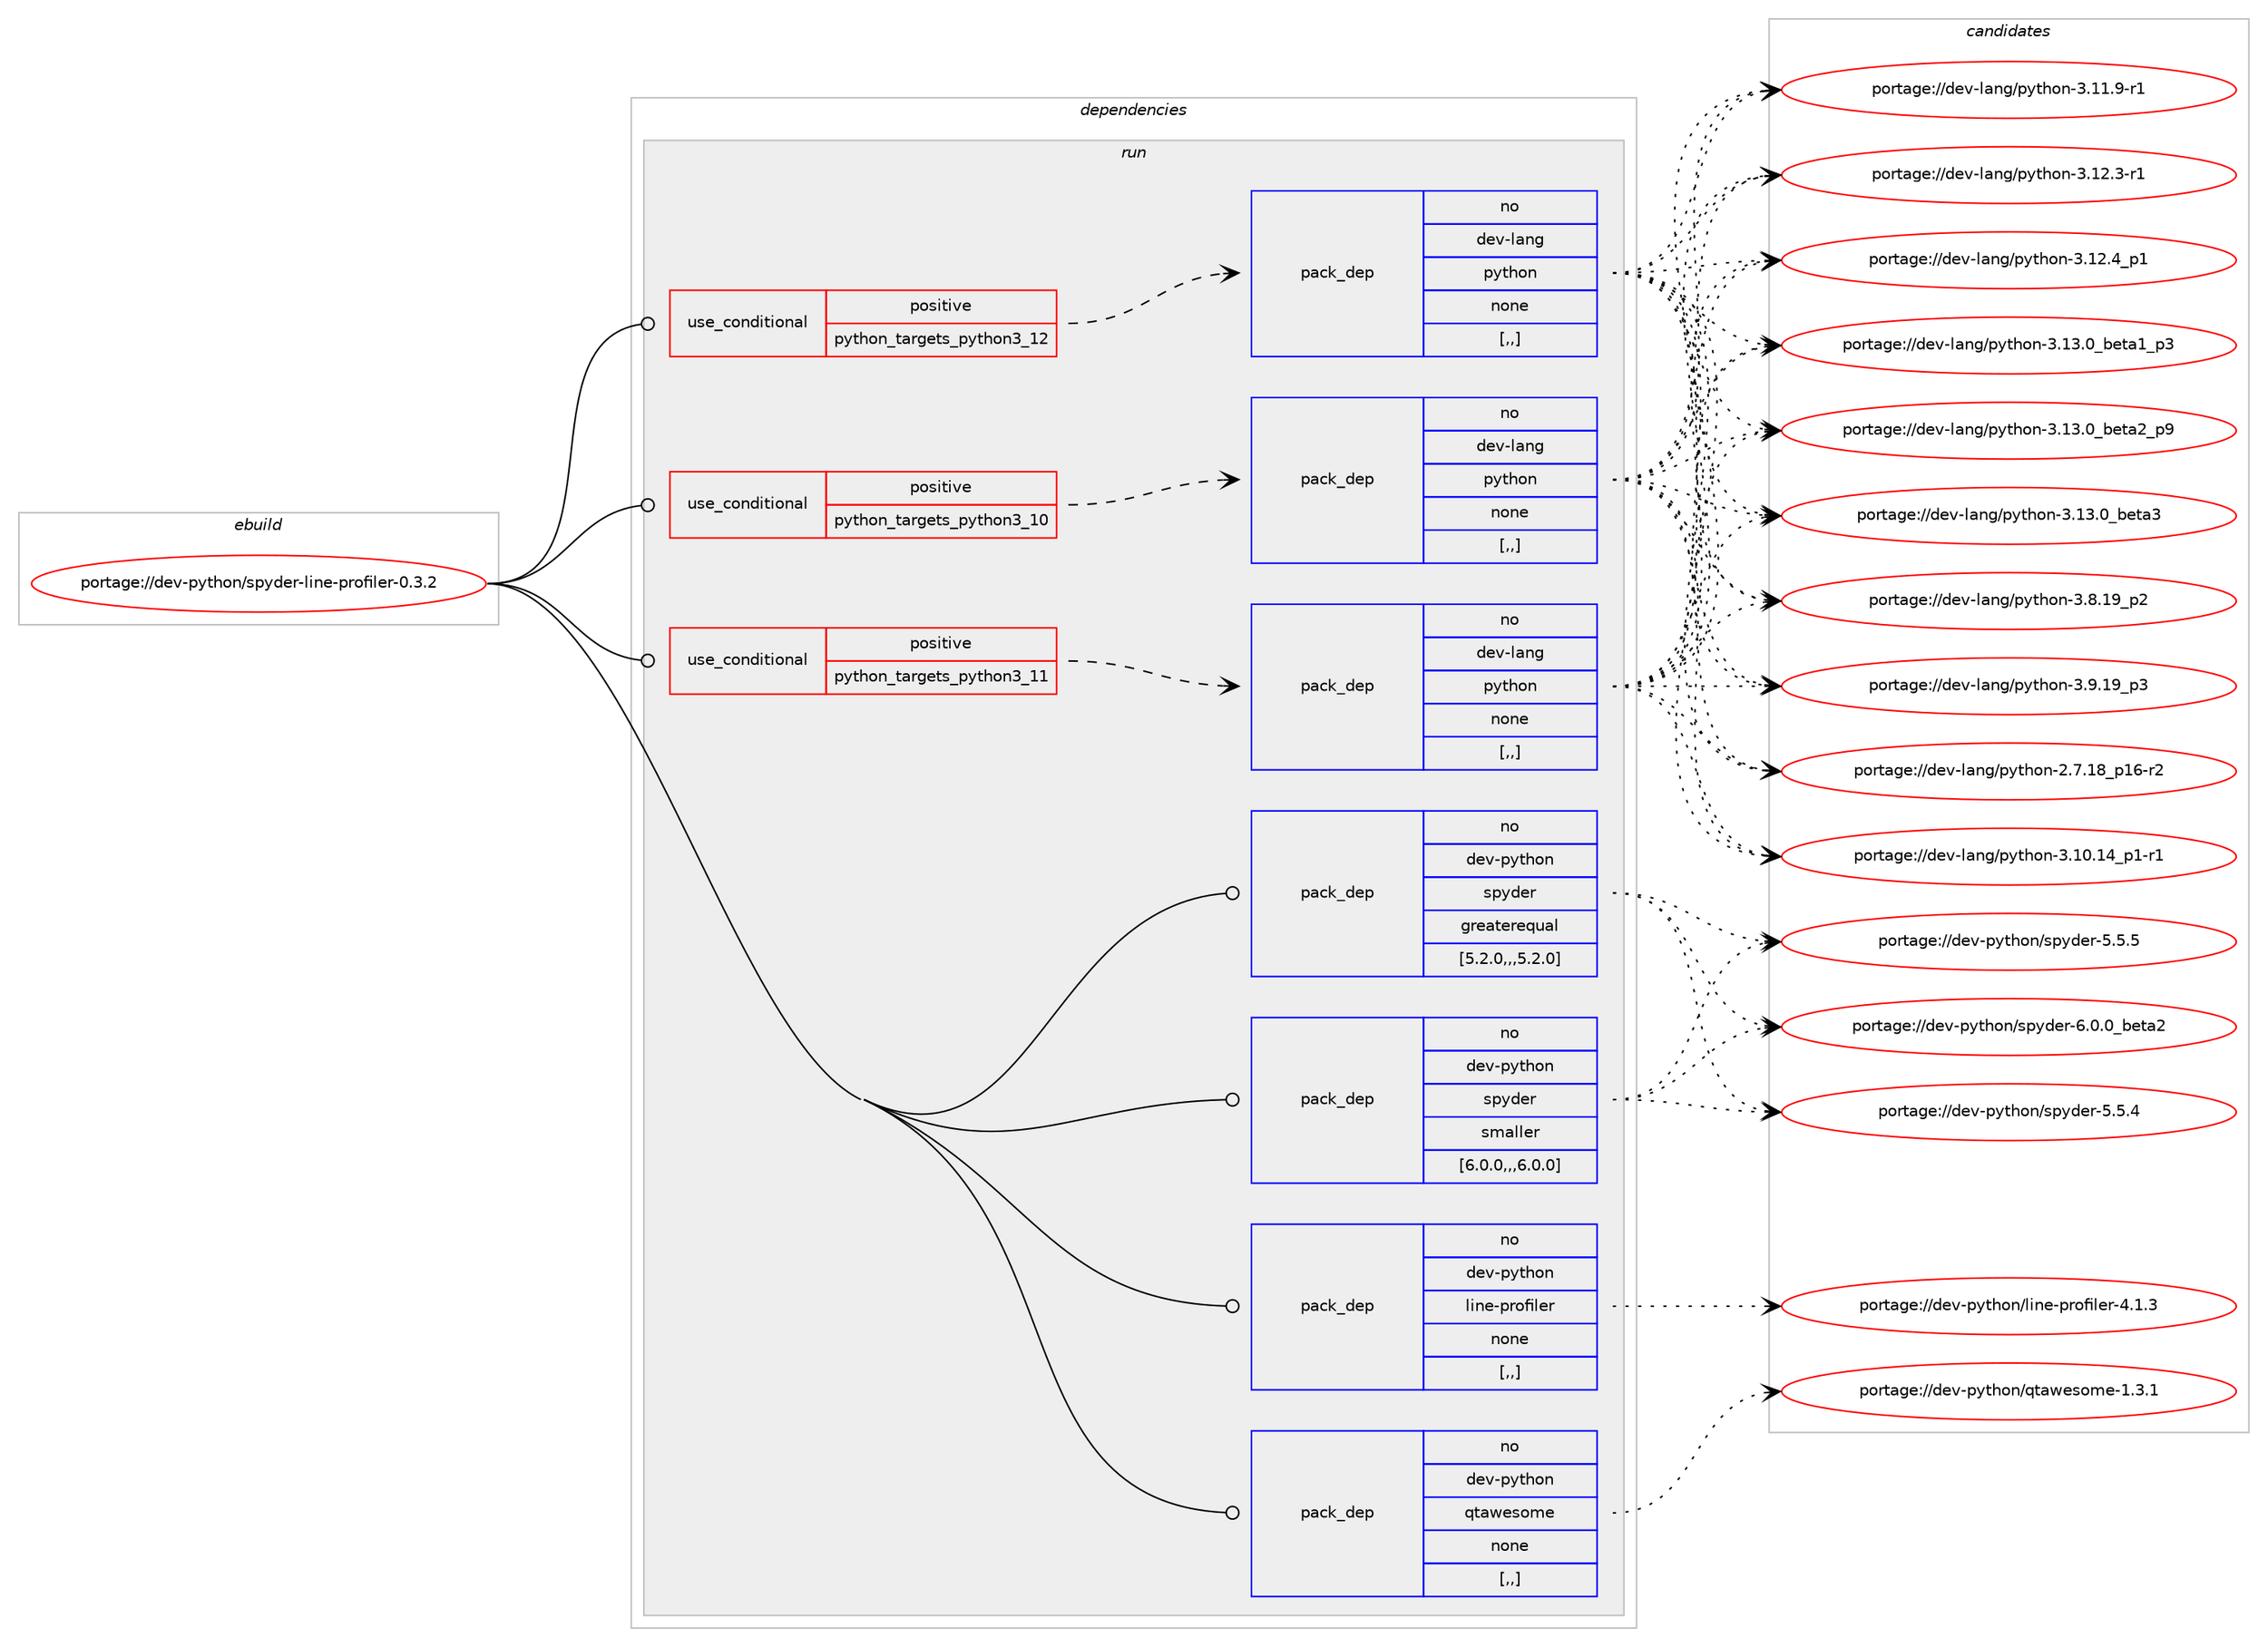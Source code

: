 digraph prolog {

# *************
# Graph options
# *************

newrank=true;
concentrate=true;
compound=true;
graph [rankdir=LR,fontname=Helvetica,fontsize=10,ranksep=1.5];#, ranksep=2.5, nodesep=0.2];
edge  [arrowhead=vee];
node  [fontname=Helvetica,fontsize=10];

# **********
# The ebuild
# **********

subgraph cluster_leftcol {
color=gray;
rank=same;
label=<<i>ebuild</i>>;
id [label="portage://dev-python/spyder-line-profiler-0.3.2", color=red, width=4, href="../dev-python/spyder-line-profiler-0.3.2.svg"];
}

# ****************
# The dependencies
# ****************

subgraph cluster_midcol {
color=gray;
label=<<i>dependencies</i>>;
subgraph cluster_compile {
fillcolor="#eeeeee";
style=filled;
label=<<i>compile</i>>;
}
subgraph cluster_compileandrun {
fillcolor="#eeeeee";
style=filled;
label=<<i>compile and run</i>>;
}
subgraph cluster_run {
fillcolor="#eeeeee";
style=filled;
label=<<i>run</i>>;
subgraph cond38707 {
dependency160371 [label=<<TABLE BORDER="0" CELLBORDER="1" CELLSPACING="0" CELLPADDING="4"><TR><TD ROWSPAN="3" CELLPADDING="10">use_conditional</TD></TR><TR><TD>positive</TD></TR><TR><TD>python_targets_python3_10</TD></TR></TABLE>>, shape=none, color=red];
subgraph pack120426 {
dependency160372 [label=<<TABLE BORDER="0" CELLBORDER="1" CELLSPACING="0" CELLPADDING="4" WIDTH="220"><TR><TD ROWSPAN="6" CELLPADDING="30">pack_dep</TD></TR><TR><TD WIDTH="110">no</TD></TR><TR><TD>dev-lang</TD></TR><TR><TD>python</TD></TR><TR><TD>none</TD></TR><TR><TD>[,,]</TD></TR></TABLE>>, shape=none, color=blue];
}
dependency160371:e -> dependency160372:w [weight=20,style="dashed",arrowhead="vee"];
}
id:e -> dependency160371:w [weight=20,style="solid",arrowhead="odot"];
subgraph cond38708 {
dependency160373 [label=<<TABLE BORDER="0" CELLBORDER="1" CELLSPACING="0" CELLPADDING="4"><TR><TD ROWSPAN="3" CELLPADDING="10">use_conditional</TD></TR><TR><TD>positive</TD></TR><TR><TD>python_targets_python3_11</TD></TR></TABLE>>, shape=none, color=red];
subgraph pack120427 {
dependency160374 [label=<<TABLE BORDER="0" CELLBORDER="1" CELLSPACING="0" CELLPADDING="4" WIDTH="220"><TR><TD ROWSPAN="6" CELLPADDING="30">pack_dep</TD></TR><TR><TD WIDTH="110">no</TD></TR><TR><TD>dev-lang</TD></TR><TR><TD>python</TD></TR><TR><TD>none</TD></TR><TR><TD>[,,]</TD></TR></TABLE>>, shape=none, color=blue];
}
dependency160373:e -> dependency160374:w [weight=20,style="dashed",arrowhead="vee"];
}
id:e -> dependency160373:w [weight=20,style="solid",arrowhead="odot"];
subgraph cond38709 {
dependency160375 [label=<<TABLE BORDER="0" CELLBORDER="1" CELLSPACING="0" CELLPADDING="4"><TR><TD ROWSPAN="3" CELLPADDING="10">use_conditional</TD></TR><TR><TD>positive</TD></TR><TR><TD>python_targets_python3_12</TD></TR></TABLE>>, shape=none, color=red];
subgraph pack120428 {
dependency160376 [label=<<TABLE BORDER="0" CELLBORDER="1" CELLSPACING="0" CELLPADDING="4" WIDTH="220"><TR><TD ROWSPAN="6" CELLPADDING="30">pack_dep</TD></TR><TR><TD WIDTH="110">no</TD></TR><TR><TD>dev-lang</TD></TR><TR><TD>python</TD></TR><TR><TD>none</TD></TR><TR><TD>[,,]</TD></TR></TABLE>>, shape=none, color=blue];
}
dependency160375:e -> dependency160376:w [weight=20,style="dashed",arrowhead="vee"];
}
id:e -> dependency160375:w [weight=20,style="solid",arrowhead="odot"];
subgraph pack120429 {
dependency160377 [label=<<TABLE BORDER="0" CELLBORDER="1" CELLSPACING="0" CELLPADDING="4" WIDTH="220"><TR><TD ROWSPAN="6" CELLPADDING="30">pack_dep</TD></TR><TR><TD WIDTH="110">no</TD></TR><TR><TD>dev-python</TD></TR><TR><TD>line-profiler</TD></TR><TR><TD>none</TD></TR><TR><TD>[,,]</TD></TR></TABLE>>, shape=none, color=blue];
}
id:e -> dependency160377:w [weight=20,style="solid",arrowhead="odot"];
subgraph pack120430 {
dependency160378 [label=<<TABLE BORDER="0" CELLBORDER="1" CELLSPACING="0" CELLPADDING="4" WIDTH="220"><TR><TD ROWSPAN="6" CELLPADDING="30">pack_dep</TD></TR><TR><TD WIDTH="110">no</TD></TR><TR><TD>dev-python</TD></TR><TR><TD>qtawesome</TD></TR><TR><TD>none</TD></TR><TR><TD>[,,]</TD></TR></TABLE>>, shape=none, color=blue];
}
id:e -> dependency160378:w [weight=20,style="solid",arrowhead="odot"];
subgraph pack120431 {
dependency160379 [label=<<TABLE BORDER="0" CELLBORDER="1" CELLSPACING="0" CELLPADDING="4" WIDTH="220"><TR><TD ROWSPAN="6" CELLPADDING="30">pack_dep</TD></TR><TR><TD WIDTH="110">no</TD></TR><TR><TD>dev-python</TD></TR><TR><TD>spyder</TD></TR><TR><TD>greaterequal</TD></TR><TR><TD>[5.2.0,,,5.2.0]</TD></TR></TABLE>>, shape=none, color=blue];
}
id:e -> dependency160379:w [weight=20,style="solid",arrowhead="odot"];
subgraph pack120432 {
dependency160380 [label=<<TABLE BORDER="0" CELLBORDER="1" CELLSPACING="0" CELLPADDING="4" WIDTH="220"><TR><TD ROWSPAN="6" CELLPADDING="30">pack_dep</TD></TR><TR><TD WIDTH="110">no</TD></TR><TR><TD>dev-python</TD></TR><TR><TD>spyder</TD></TR><TR><TD>smaller</TD></TR><TR><TD>[6.0.0,,,6.0.0]</TD></TR></TABLE>>, shape=none, color=blue];
}
id:e -> dependency160380:w [weight=20,style="solid",arrowhead="odot"];
}
}

# **************
# The candidates
# **************

subgraph cluster_choices {
rank=same;
color=gray;
label=<<i>candidates</i>>;

subgraph choice120426 {
color=black;
nodesep=1;
choice100101118451089711010347112121116104111110455046554649569511249544511450 [label="portage://dev-lang/python-2.7.18_p16-r2", color=red, width=4,href="../dev-lang/python-2.7.18_p16-r2.svg"];
choice100101118451089711010347112121116104111110455146494846495295112494511449 [label="portage://dev-lang/python-3.10.14_p1-r1", color=red, width=4,href="../dev-lang/python-3.10.14_p1-r1.svg"];
choice100101118451089711010347112121116104111110455146494946574511449 [label="portage://dev-lang/python-3.11.9-r1", color=red, width=4,href="../dev-lang/python-3.11.9-r1.svg"];
choice100101118451089711010347112121116104111110455146495046514511449 [label="portage://dev-lang/python-3.12.3-r1", color=red, width=4,href="../dev-lang/python-3.12.3-r1.svg"];
choice100101118451089711010347112121116104111110455146495046529511249 [label="portage://dev-lang/python-3.12.4_p1", color=red, width=4,href="../dev-lang/python-3.12.4_p1.svg"];
choice10010111845108971101034711212111610411111045514649514648959810111697499511251 [label="portage://dev-lang/python-3.13.0_beta1_p3", color=red, width=4,href="../dev-lang/python-3.13.0_beta1_p3.svg"];
choice10010111845108971101034711212111610411111045514649514648959810111697509511257 [label="portage://dev-lang/python-3.13.0_beta2_p9", color=red, width=4,href="../dev-lang/python-3.13.0_beta2_p9.svg"];
choice1001011184510897110103471121211161041111104551464951464895981011169751 [label="portage://dev-lang/python-3.13.0_beta3", color=red, width=4,href="../dev-lang/python-3.13.0_beta3.svg"];
choice100101118451089711010347112121116104111110455146564649579511250 [label="portage://dev-lang/python-3.8.19_p2", color=red, width=4,href="../dev-lang/python-3.8.19_p2.svg"];
choice100101118451089711010347112121116104111110455146574649579511251 [label="portage://dev-lang/python-3.9.19_p3", color=red, width=4,href="../dev-lang/python-3.9.19_p3.svg"];
dependency160372:e -> choice100101118451089711010347112121116104111110455046554649569511249544511450:w [style=dotted,weight="100"];
dependency160372:e -> choice100101118451089711010347112121116104111110455146494846495295112494511449:w [style=dotted,weight="100"];
dependency160372:e -> choice100101118451089711010347112121116104111110455146494946574511449:w [style=dotted,weight="100"];
dependency160372:e -> choice100101118451089711010347112121116104111110455146495046514511449:w [style=dotted,weight="100"];
dependency160372:e -> choice100101118451089711010347112121116104111110455146495046529511249:w [style=dotted,weight="100"];
dependency160372:e -> choice10010111845108971101034711212111610411111045514649514648959810111697499511251:w [style=dotted,weight="100"];
dependency160372:e -> choice10010111845108971101034711212111610411111045514649514648959810111697509511257:w [style=dotted,weight="100"];
dependency160372:e -> choice1001011184510897110103471121211161041111104551464951464895981011169751:w [style=dotted,weight="100"];
dependency160372:e -> choice100101118451089711010347112121116104111110455146564649579511250:w [style=dotted,weight="100"];
dependency160372:e -> choice100101118451089711010347112121116104111110455146574649579511251:w [style=dotted,weight="100"];
}
subgraph choice120427 {
color=black;
nodesep=1;
choice100101118451089711010347112121116104111110455046554649569511249544511450 [label="portage://dev-lang/python-2.7.18_p16-r2", color=red, width=4,href="../dev-lang/python-2.7.18_p16-r2.svg"];
choice100101118451089711010347112121116104111110455146494846495295112494511449 [label="portage://dev-lang/python-3.10.14_p1-r1", color=red, width=4,href="../dev-lang/python-3.10.14_p1-r1.svg"];
choice100101118451089711010347112121116104111110455146494946574511449 [label="portage://dev-lang/python-3.11.9-r1", color=red, width=4,href="../dev-lang/python-3.11.9-r1.svg"];
choice100101118451089711010347112121116104111110455146495046514511449 [label="portage://dev-lang/python-3.12.3-r1", color=red, width=4,href="../dev-lang/python-3.12.3-r1.svg"];
choice100101118451089711010347112121116104111110455146495046529511249 [label="portage://dev-lang/python-3.12.4_p1", color=red, width=4,href="../dev-lang/python-3.12.4_p1.svg"];
choice10010111845108971101034711212111610411111045514649514648959810111697499511251 [label="portage://dev-lang/python-3.13.0_beta1_p3", color=red, width=4,href="../dev-lang/python-3.13.0_beta1_p3.svg"];
choice10010111845108971101034711212111610411111045514649514648959810111697509511257 [label="portage://dev-lang/python-3.13.0_beta2_p9", color=red, width=4,href="../dev-lang/python-3.13.0_beta2_p9.svg"];
choice1001011184510897110103471121211161041111104551464951464895981011169751 [label="portage://dev-lang/python-3.13.0_beta3", color=red, width=4,href="../dev-lang/python-3.13.0_beta3.svg"];
choice100101118451089711010347112121116104111110455146564649579511250 [label="portage://dev-lang/python-3.8.19_p2", color=red, width=4,href="../dev-lang/python-3.8.19_p2.svg"];
choice100101118451089711010347112121116104111110455146574649579511251 [label="portage://dev-lang/python-3.9.19_p3", color=red, width=4,href="../dev-lang/python-3.9.19_p3.svg"];
dependency160374:e -> choice100101118451089711010347112121116104111110455046554649569511249544511450:w [style=dotted,weight="100"];
dependency160374:e -> choice100101118451089711010347112121116104111110455146494846495295112494511449:w [style=dotted,weight="100"];
dependency160374:e -> choice100101118451089711010347112121116104111110455146494946574511449:w [style=dotted,weight="100"];
dependency160374:e -> choice100101118451089711010347112121116104111110455146495046514511449:w [style=dotted,weight="100"];
dependency160374:e -> choice100101118451089711010347112121116104111110455146495046529511249:w [style=dotted,weight="100"];
dependency160374:e -> choice10010111845108971101034711212111610411111045514649514648959810111697499511251:w [style=dotted,weight="100"];
dependency160374:e -> choice10010111845108971101034711212111610411111045514649514648959810111697509511257:w [style=dotted,weight="100"];
dependency160374:e -> choice1001011184510897110103471121211161041111104551464951464895981011169751:w [style=dotted,weight="100"];
dependency160374:e -> choice100101118451089711010347112121116104111110455146564649579511250:w [style=dotted,weight="100"];
dependency160374:e -> choice100101118451089711010347112121116104111110455146574649579511251:w [style=dotted,weight="100"];
}
subgraph choice120428 {
color=black;
nodesep=1;
choice100101118451089711010347112121116104111110455046554649569511249544511450 [label="portage://dev-lang/python-2.7.18_p16-r2", color=red, width=4,href="../dev-lang/python-2.7.18_p16-r2.svg"];
choice100101118451089711010347112121116104111110455146494846495295112494511449 [label="portage://dev-lang/python-3.10.14_p1-r1", color=red, width=4,href="../dev-lang/python-3.10.14_p1-r1.svg"];
choice100101118451089711010347112121116104111110455146494946574511449 [label="portage://dev-lang/python-3.11.9-r1", color=red, width=4,href="../dev-lang/python-3.11.9-r1.svg"];
choice100101118451089711010347112121116104111110455146495046514511449 [label="portage://dev-lang/python-3.12.3-r1", color=red, width=4,href="../dev-lang/python-3.12.3-r1.svg"];
choice100101118451089711010347112121116104111110455146495046529511249 [label="portage://dev-lang/python-3.12.4_p1", color=red, width=4,href="../dev-lang/python-3.12.4_p1.svg"];
choice10010111845108971101034711212111610411111045514649514648959810111697499511251 [label="portage://dev-lang/python-3.13.0_beta1_p3", color=red, width=4,href="../dev-lang/python-3.13.0_beta1_p3.svg"];
choice10010111845108971101034711212111610411111045514649514648959810111697509511257 [label="portage://dev-lang/python-3.13.0_beta2_p9", color=red, width=4,href="../dev-lang/python-3.13.0_beta2_p9.svg"];
choice1001011184510897110103471121211161041111104551464951464895981011169751 [label="portage://dev-lang/python-3.13.0_beta3", color=red, width=4,href="../dev-lang/python-3.13.0_beta3.svg"];
choice100101118451089711010347112121116104111110455146564649579511250 [label="portage://dev-lang/python-3.8.19_p2", color=red, width=4,href="../dev-lang/python-3.8.19_p2.svg"];
choice100101118451089711010347112121116104111110455146574649579511251 [label="portage://dev-lang/python-3.9.19_p3", color=red, width=4,href="../dev-lang/python-3.9.19_p3.svg"];
dependency160376:e -> choice100101118451089711010347112121116104111110455046554649569511249544511450:w [style=dotted,weight="100"];
dependency160376:e -> choice100101118451089711010347112121116104111110455146494846495295112494511449:w [style=dotted,weight="100"];
dependency160376:e -> choice100101118451089711010347112121116104111110455146494946574511449:w [style=dotted,weight="100"];
dependency160376:e -> choice100101118451089711010347112121116104111110455146495046514511449:w [style=dotted,weight="100"];
dependency160376:e -> choice100101118451089711010347112121116104111110455146495046529511249:w [style=dotted,weight="100"];
dependency160376:e -> choice10010111845108971101034711212111610411111045514649514648959810111697499511251:w [style=dotted,weight="100"];
dependency160376:e -> choice10010111845108971101034711212111610411111045514649514648959810111697509511257:w [style=dotted,weight="100"];
dependency160376:e -> choice1001011184510897110103471121211161041111104551464951464895981011169751:w [style=dotted,weight="100"];
dependency160376:e -> choice100101118451089711010347112121116104111110455146564649579511250:w [style=dotted,weight="100"];
dependency160376:e -> choice100101118451089711010347112121116104111110455146574649579511251:w [style=dotted,weight="100"];
}
subgraph choice120429 {
color=black;
nodesep=1;
choice100101118451121211161041111104710810511010145112114111102105108101114455246494651 [label="portage://dev-python/line-profiler-4.1.3", color=red, width=4,href="../dev-python/line-profiler-4.1.3.svg"];
dependency160377:e -> choice100101118451121211161041111104710810511010145112114111102105108101114455246494651:w [style=dotted,weight="100"];
}
subgraph choice120430 {
color=black;
nodesep=1;
choice100101118451121211161041111104711311697119101115111109101454946514649 [label="portage://dev-python/qtawesome-1.3.1", color=red, width=4,href="../dev-python/qtawesome-1.3.1.svg"];
dependency160378:e -> choice100101118451121211161041111104711311697119101115111109101454946514649:w [style=dotted,weight="100"];
}
subgraph choice120431 {
color=black;
nodesep=1;
choice1001011184511212111610411111047115112121100101114455346534652 [label="portage://dev-python/spyder-5.5.4", color=red, width=4,href="../dev-python/spyder-5.5.4.svg"];
choice1001011184511212111610411111047115112121100101114455346534653 [label="portage://dev-python/spyder-5.5.5", color=red, width=4,href="../dev-python/spyder-5.5.5.svg"];
choice100101118451121211161041111104711511212110010111445544648464895981011169750 [label="portage://dev-python/spyder-6.0.0_beta2", color=red, width=4,href="../dev-python/spyder-6.0.0_beta2.svg"];
dependency160379:e -> choice1001011184511212111610411111047115112121100101114455346534652:w [style=dotted,weight="100"];
dependency160379:e -> choice1001011184511212111610411111047115112121100101114455346534653:w [style=dotted,weight="100"];
dependency160379:e -> choice100101118451121211161041111104711511212110010111445544648464895981011169750:w [style=dotted,weight="100"];
}
subgraph choice120432 {
color=black;
nodesep=1;
choice1001011184511212111610411111047115112121100101114455346534652 [label="portage://dev-python/spyder-5.5.4", color=red, width=4,href="../dev-python/spyder-5.5.4.svg"];
choice1001011184511212111610411111047115112121100101114455346534653 [label="portage://dev-python/spyder-5.5.5", color=red, width=4,href="../dev-python/spyder-5.5.5.svg"];
choice100101118451121211161041111104711511212110010111445544648464895981011169750 [label="portage://dev-python/spyder-6.0.0_beta2", color=red, width=4,href="../dev-python/spyder-6.0.0_beta2.svg"];
dependency160380:e -> choice1001011184511212111610411111047115112121100101114455346534652:w [style=dotted,weight="100"];
dependency160380:e -> choice1001011184511212111610411111047115112121100101114455346534653:w [style=dotted,weight="100"];
dependency160380:e -> choice100101118451121211161041111104711511212110010111445544648464895981011169750:w [style=dotted,weight="100"];
}
}

}
